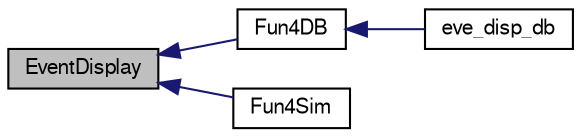 digraph "EventDisplay"
{
  bgcolor="transparent";
  edge [fontname="FreeSans",fontsize="10",labelfontname="FreeSans",labelfontsize="10"];
  node [fontname="FreeSans",fontsize="10",shape=record];
  rankdir="LR";
  Node1 [label="EventDisplay",height=0.2,width=0.4,color="black", fillcolor="grey75", style="filled" fontcolor="black"];
  Node1 -> Node2 [dir="back",color="midnightblue",fontsize="10",style="solid",fontname="FreeSans"];
  Node2 [label="Fun4DB",height=0.2,width=0.4,color="black",URL="$df/dc0/Fun4DB_8C.html#a156048b96f7485e3cc410afbc05fc286"];
  Node2 -> Node3 [dir="back",color="midnightblue",fontsize="10",style="solid",fontname="FreeSans"];
  Node3 [label="eve_disp_db",height=0.2,width=0.4,color="black",URL="$de/d2a/eve__disp__db_8C.html#aa8b45dd9cf940c8aff427aed5d9db19f"];
  Node1 -> Node4 [dir="back",color="midnightblue",fontsize="10",style="solid",fontname="FreeSans"];
  Node4 [label="Fun4Sim",height=0.2,width=0.4,color="black",URL="$d5/d4a/e1039-analysis_2SimChainDev_2Fun4Sim_8C.html#a05d19d59f1955a51d54ae22957bbcf86"];
}
